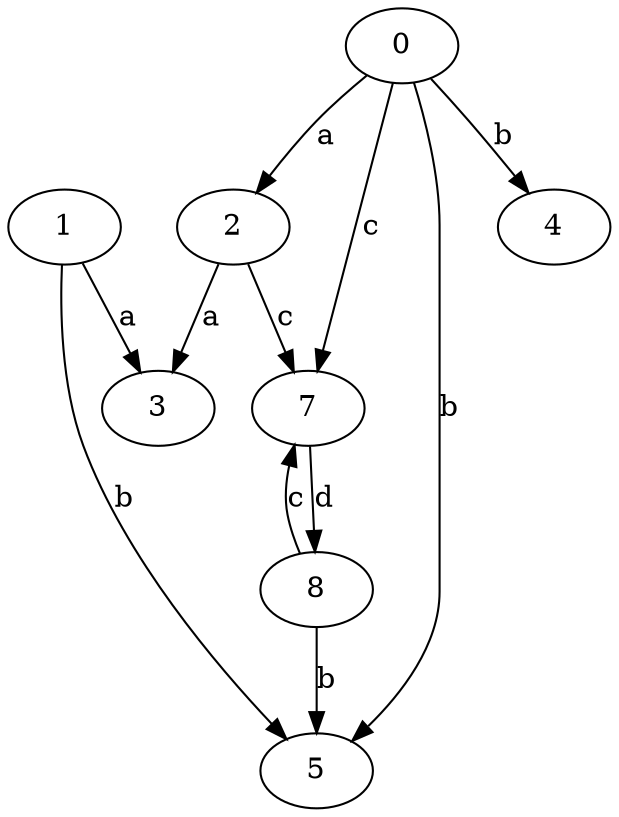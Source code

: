 strict digraph  {
1;
2;
3;
4;
5;
7;
0;
8;
1 -> 3  [label=a];
1 -> 5  [label=b];
2 -> 3  [label=a];
2 -> 7  [label=c];
7 -> 8  [label=d];
0 -> 2  [label=a];
0 -> 4  [label=b];
0 -> 5  [label=b];
0 -> 7  [label=c];
8 -> 5  [label=b];
8 -> 7  [label=c];
}
